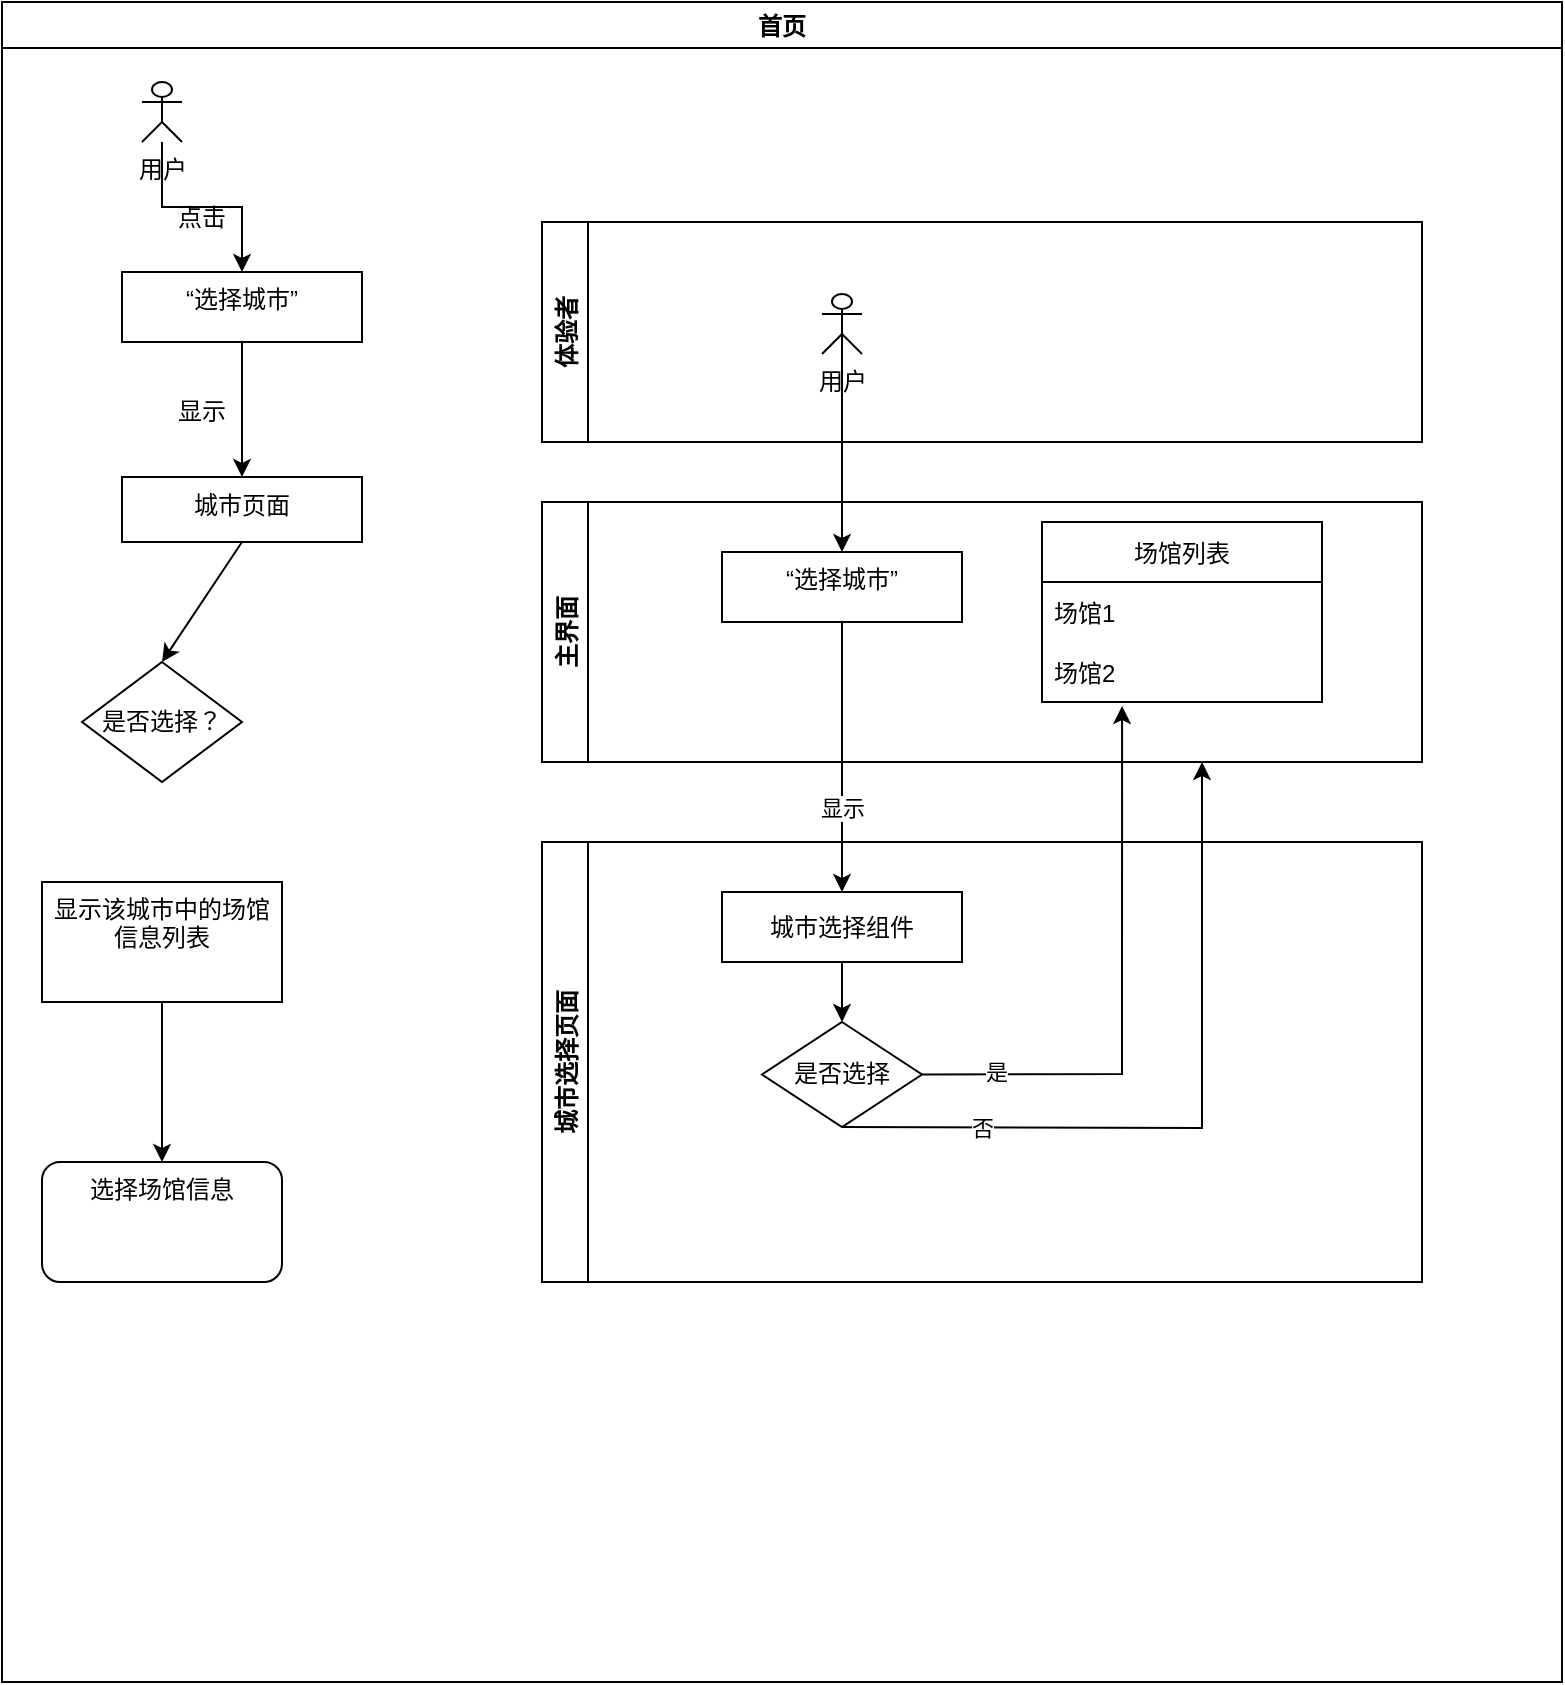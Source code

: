 <mxfile version="16.6.1" type="github">
  <diagram id="H-XeCE0ZFacExJqMWN6Y" name="Page-1">
    <mxGraphModel dx="1422" dy="762" grid="1" gridSize="10" guides="1" tooltips="1" connect="1" arrows="1" fold="1" page="1" pageScale="1" pageWidth="827" pageHeight="1169" math="0" shadow="0">
      <root>
        <mxCell id="0" />
        <mxCell id="1" parent="0" />
        <mxCell id="5N6pfoWc5A9Ci7cm49ti-1" value="首页" style="swimlane;" parent="1" vertex="1">
          <mxGeometry x="40" y="30" width="780" height="840" as="geometry">
            <mxRectangle x="80" y="30" width="60" height="23" as="alternateBounds" />
          </mxGeometry>
        </mxCell>
        <mxCell id="5N6pfoWc5A9Ci7cm49ti-3" value="用户" style="shape=umlActor;verticalLabelPosition=bottom;verticalAlign=top;html=1;outlineConnect=0;" parent="5N6pfoWc5A9Ci7cm49ti-1" vertex="1">
          <mxGeometry x="70" y="40" width="20" height="30" as="geometry" />
        </mxCell>
        <mxCell id="Soiah-AEvYBmUMLIDYa_-2" value="" style="edgeStyle=orthogonalEdgeStyle;rounded=0;orthogonalLoop=1;jettySize=auto;html=1;" parent="5N6pfoWc5A9Ci7cm49ti-1" source="5N6pfoWc5A9Ci7cm49ti-16" target="Soiah-AEvYBmUMLIDYa_-1" edge="1">
          <mxGeometry relative="1" as="geometry" />
        </mxCell>
        <mxCell id="5N6pfoWc5A9Ci7cm49ti-16" value="显示该城市中的场馆信息列表" style="whiteSpace=wrap;html=1;verticalAlign=top;" parent="5N6pfoWc5A9Ci7cm49ti-1" vertex="1">
          <mxGeometry x="20" y="440" width="120" height="60" as="geometry" />
        </mxCell>
        <mxCell id="Soiah-AEvYBmUMLIDYa_-1" value="选择场馆信息" style="rounded=1;whiteSpace=wrap;html=1;verticalAlign=top;" parent="5N6pfoWc5A9Ci7cm49ti-1" vertex="1">
          <mxGeometry x="20" y="580" width="120" height="60" as="geometry" />
        </mxCell>
        <mxCell id="NiBP0WeMa_dFV4ms7JBB-4" value="点击" style="text;html=1;strokeColor=none;fillColor=none;align=center;verticalAlign=middle;whiteSpace=wrap;rounded=0;" vertex="1" parent="5N6pfoWc5A9Ci7cm49ti-1">
          <mxGeometry x="70" y="93" width="60" height="30" as="geometry" />
        </mxCell>
        <mxCell id="NiBP0WeMa_dFV4ms7JBB-6" value="显示" style="text;html=1;strokeColor=none;fillColor=none;align=center;verticalAlign=middle;whiteSpace=wrap;rounded=0;" vertex="1" parent="5N6pfoWc5A9Ci7cm49ti-1">
          <mxGeometry x="70" y="190" width="60" height="30" as="geometry" />
        </mxCell>
        <mxCell id="NiBP0WeMa_dFV4ms7JBB-7" value="是否选择？" style="rhombus;whiteSpace=wrap;html=1;" vertex="1" parent="5N6pfoWc5A9Ci7cm49ti-1">
          <mxGeometry x="40" y="330" width="80" height="60" as="geometry" />
        </mxCell>
        <mxCell id="NiBP0WeMa_dFV4ms7JBB-28" value="体验者" style="swimlane;horizontal=0;" vertex="1" parent="5N6pfoWc5A9Ci7cm49ti-1">
          <mxGeometry x="270" y="110" width="440" height="110" as="geometry" />
        </mxCell>
        <mxCell id="NiBP0WeMa_dFV4ms7JBB-29" value="用户" style="shape=umlActor;verticalLabelPosition=bottom;verticalAlign=top;html=1;outlineConnect=0;" vertex="1" parent="NiBP0WeMa_dFV4ms7JBB-28">
          <mxGeometry x="140" y="36" width="20" height="30" as="geometry" />
        </mxCell>
        <mxCell id="5N6pfoWc5A9Ci7cm49ti-13" value="" style="edgeStyle=orthogonalEdgeStyle;rounded=0;orthogonalLoop=1;jettySize=auto;html=1;" parent="1" source="5N6pfoWc5A9Ci7cm49ti-8" target="5N6pfoWc5A9Ci7cm49ti-12" edge="1">
          <mxGeometry relative="1" as="geometry" />
        </mxCell>
        <mxCell id="5N6pfoWc5A9Ci7cm49ti-8" value="“选择城市”" style="whiteSpace=wrap;html=1;verticalAlign=top;" parent="1" vertex="1">
          <mxGeometry x="100" y="165" width="120" height="35" as="geometry" />
        </mxCell>
        <mxCell id="5N6pfoWc5A9Ci7cm49ti-9" value="" style="edgeStyle=orthogonalEdgeStyle;rounded=0;orthogonalLoop=1;jettySize=auto;html=1;" parent="1" source="5N6pfoWc5A9Ci7cm49ti-3" target="5N6pfoWc5A9Ci7cm49ti-8" edge="1">
          <mxGeometry relative="1" as="geometry" />
        </mxCell>
        <mxCell id="5N6pfoWc5A9Ci7cm49ti-12" value="&lt;span&gt;城市页面&lt;/span&gt;" style="whiteSpace=wrap;html=1;verticalAlign=top;" parent="1" vertex="1">
          <mxGeometry x="100" y="267.5" width="120" height="32.5" as="geometry" />
        </mxCell>
        <mxCell id="NiBP0WeMa_dFV4ms7JBB-8" value="" style="endArrow=classic;html=1;rounded=0;exitX=0.5;exitY=1;exitDx=0;exitDy=0;entryX=0.5;entryY=0;entryDx=0;entryDy=0;" edge="1" parent="1" source="5N6pfoWc5A9Ci7cm49ti-12" target="NiBP0WeMa_dFV4ms7JBB-7">
          <mxGeometry width="50" height="50" relative="1" as="geometry">
            <mxPoint x="390" y="420" as="sourcePoint" />
            <mxPoint x="440" y="370" as="targetPoint" />
          </mxGeometry>
        </mxCell>
        <mxCell id="NiBP0WeMa_dFV4ms7JBB-25" value="主界面" style="swimlane;horizontal=0;" vertex="1" parent="1">
          <mxGeometry x="310" y="280" width="440" height="130" as="geometry" />
        </mxCell>
        <mxCell id="NiBP0WeMa_dFV4ms7JBB-26" value="“选择城市”" style="whiteSpace=wrap;html=1;verticalAlign=top;" vertex="1" parent="NiBP0WeMa_dFV4ms7JBB-25">
          <mxGeometry x="90" y="25" width="120" height="35" as="geometry" />
        </mxCell>
        <mxCell id="NiBP0WeMa_dFV4ms7JBB-39" value="场馆列表" style="swimlane;fontStyle=0;childLayout=stackLayout;horizontal=1;startSize=30;horizontalStack=0;resizeParent=1;resizeParentMax=0;resizeLast=0;collapsible=1;marginBottom=0;" vertex="1" parent="NiBP0WeMa_dFV4ms7JBB-25">
          <mxGeometry x="250" y="10" width="140" height="90" as="geometry" />
        </mxCell>
        <mxCell id="NiBP0WeMa_dFV4ms7JBB-40" value="场馆1" style="text;strokeColor=none;fillColor=none;align=left;verticalAlign=middle;spacingLeft=4;spacingRight=4;overflow=hidden;points=[[0,0.5],[1,0.5]];portConstraint=eastwest;rotatable=0;" vertex="1" parent="NiBP0WeMa_dFV4ms7JBB-39">
          <mxGeometry y="30" width="140" height="30" as="geometry" />
        </mxCell>
        <mxCell id="NiBP0WeMa_dFV4ms7JBB-41" value="场馆2" style="text;strokeColor=none;fillColor=none;align=left;verticalAlign=middle;spacingLeft=4;spacingRight=4;overflow=hidden;points=[[0,0.5],[1,0.5]];portConstraint=eastwest;rotatable=0;" vertex="1" parent="NiBP0WeMa_dFV4ms7JBB-39">
          <mxGeometry y="60" width="140" height="30" as="geometry" />
        </mxCell>
        <mxCell id="NiBP0WeMa_dFV4ms7JBB-30" value="" style="endArrow=classic;html=1;rounded=0;entryX=0.5;entryY=0;entryDx=0;entryDy=0;exitX=0.5;exitY=0.5;exitDx=0;exitDy=0;exitPerimeter=0;" edge="1" parent="1" source="NiBP0WeMa_dFV4ms7JBB-29" target="NiBP0WeMa_dFV4ms7JBB-26">
          <mxGeometry width="50" height="50" relative="1" as="geometry">
            <mxPoint x="450" y="210" as="sourcePoint" />
            <mxPoint x="440" y="380" as="targetPoint" />
          </mxGeometry>
        </mxCell>
        <mxCell id="NiBP0WeMa_dFV4ms7JBB-31" value="城市选择页面" style="swimlane;horizontal=0;" vertex="1" parent="1">
          <mxGeometry x="310" y="450" width="440" height="220" as="geometry" />
        </mxCell>
        <mxCell id="NiBP0WeMa_dFV4ms7JBB-32" value="城市选择组件" style="rounded=0;whiteSpace=wrap;html=1;" vertex="1" parent="NiBP0WeMa_dFV4ms7JBB-31">
          <mxGeometry x="90" y="25" width="120" height="35" as="geometry" />
        </mxCell>
        <mxCell id="NiBP0WeMa_dFV4ms7JBB-35" value="是否选择" style="rhombus;whiteSpace=wrap;html=1;rounded=0;" vertex="1" parent="NiBP0WeMa_dFV4ms7JBB-31">
          <mxGeometry x="110" y="90" width="80" height="52.5" as="geometry" />
        </mxCell>
        <mxCell id="NiBP0WeMa_dFV4ms7JBB-36" value="" style="edgeStyle=orthogonalEdgeStyle;rounded=0;orthogonalLoop=1;jettySize=auto;html=1;" edge="1" parent="NiBP0WeMa_dFV4ms7JBB-31" source="NiBP0WeMa_dFV4ms7JBB-32" target="NiBP0WeMa_dFV4ms7JBB-35">
          <mxGeometry relative="1" as="geometry" />
        </mxCell>
        <mxCell id="NiBP0WeMa_dFV4ms7JBB-33" value="" style="endArrow=classic;html=1;rounded=0;exitX=0.5;exitY=1;exitDx=0;exitDy=0;" edge="1" parent="1" source="NiBP0WeMa_dFV4ms7JBB-26" target="NiBP0WeMa_dFV4ms7JBB-32">
          <mxGeometry width="50" height="50" relative="1" as="geometry">
            <mxPoint x="390" y="430" as="sourcePoint" />
            <mxPoint x="440" y="380" as="targetPoint" />
          </mxGeometry>
        </mxCell>
        <mxCell id="NiBP0WeMa_dFV4ms7JBB-34" value="显示" style="edgeLabel;html=1;align=center;verticalAlign=middle;resizable=0;points=[];" vertex="1" connectable="0" parent="NiBP0WeMa_dFV4ms7JBB-33">
          <mxGeometry x="0.235" relative="1" as="geometry">
            <mxPoint y="9" as="offset" />
          </mxGeometry>
        </mxCell>
        <mxCell id="NiBP0WeMa_dFV4ms7JBB-37" value="" style="endArrow=classic;html=1;rounded=0;exitX=1;exitY=0.5;exitDx=0;exitDy=0;entryX=0.286;entryY=1.067;entryDx=0;entryDy=0;entryPerimeter=0;" edge="1" parent="1" source="NiBP0WeMa_dFV4ms7JBB-35" target="NiBP0WeMa_dFV4ms7JBB-41">
          <mxGeometry width="50" height="50" relative="1" as="geometry">
            <mxPoint x="390" y="430" as="sourcePoint" />
            <mxPoint x="600" y="390" as="targetPoint" />
            <Array as="points">
              <mxPoint x="600" y="566" />
            </Array>
          </mxGeometry>
        </mxCell>
        <mxCell id="NiBP0WeMa_dFV4ms7JBB-38" value="是" style="edgeLabel;html=1;align=center;verticalAlign=middle;resizable=0;points=[];" vertex="1" connectable="0" parent="NiBP0WeMa_dFV4ms7JBB-37">
          <mxGeometry x="-0.739" y="1" relative="1" as="geometry">
            <mxPoint as="offset" />
          </mxGeometry>
        </mxCell>
        <mxCell id="NiBP0WeMa_dFV4ms7JBB-43" value="" style="endArrow=classic;html=1;rounded=0;exitX=0.5;exitY=1;exitDx=0;exitDy=0;entryX=0.75;entryY=1;entryDx=0;entryDy=0;" edge="1" parent="1" source="NiBP0WeMa_dFV4ms7JBB-35" target="NiBP0WeMa_dFV4ms7JBB-25">
          <mxGeometry width="50" height="50" relative="1" as="geometry">
            <mxPoint x="390" y="430" as="sourcePoint" />
            <mxPoint x="440" y="380" as="targetPoint" />
            <Array as="points">
              <mxPoint x="640" y="593" />
            </Array>
          </mxGeometry>
        </mxCell>
        <mxCell id="NiBP0WeMa_dFV4ms7JBB-44" value="否" style="edgeLabel;html=1;align=center;verticalAlign=middle;resizable=0;points=[];" vertex="1" connectable="0" parent="NiBP0WeMa_dFV4ms7JBB-43">
          <mxGeometry x="-0.614" relative="1" as="geometry">
            <mxPoint as="offset" />
          </mxGeometry>
        </mxCell>
      </root>
    </mxGraphModel>
  </diagram>
</mxfile>
